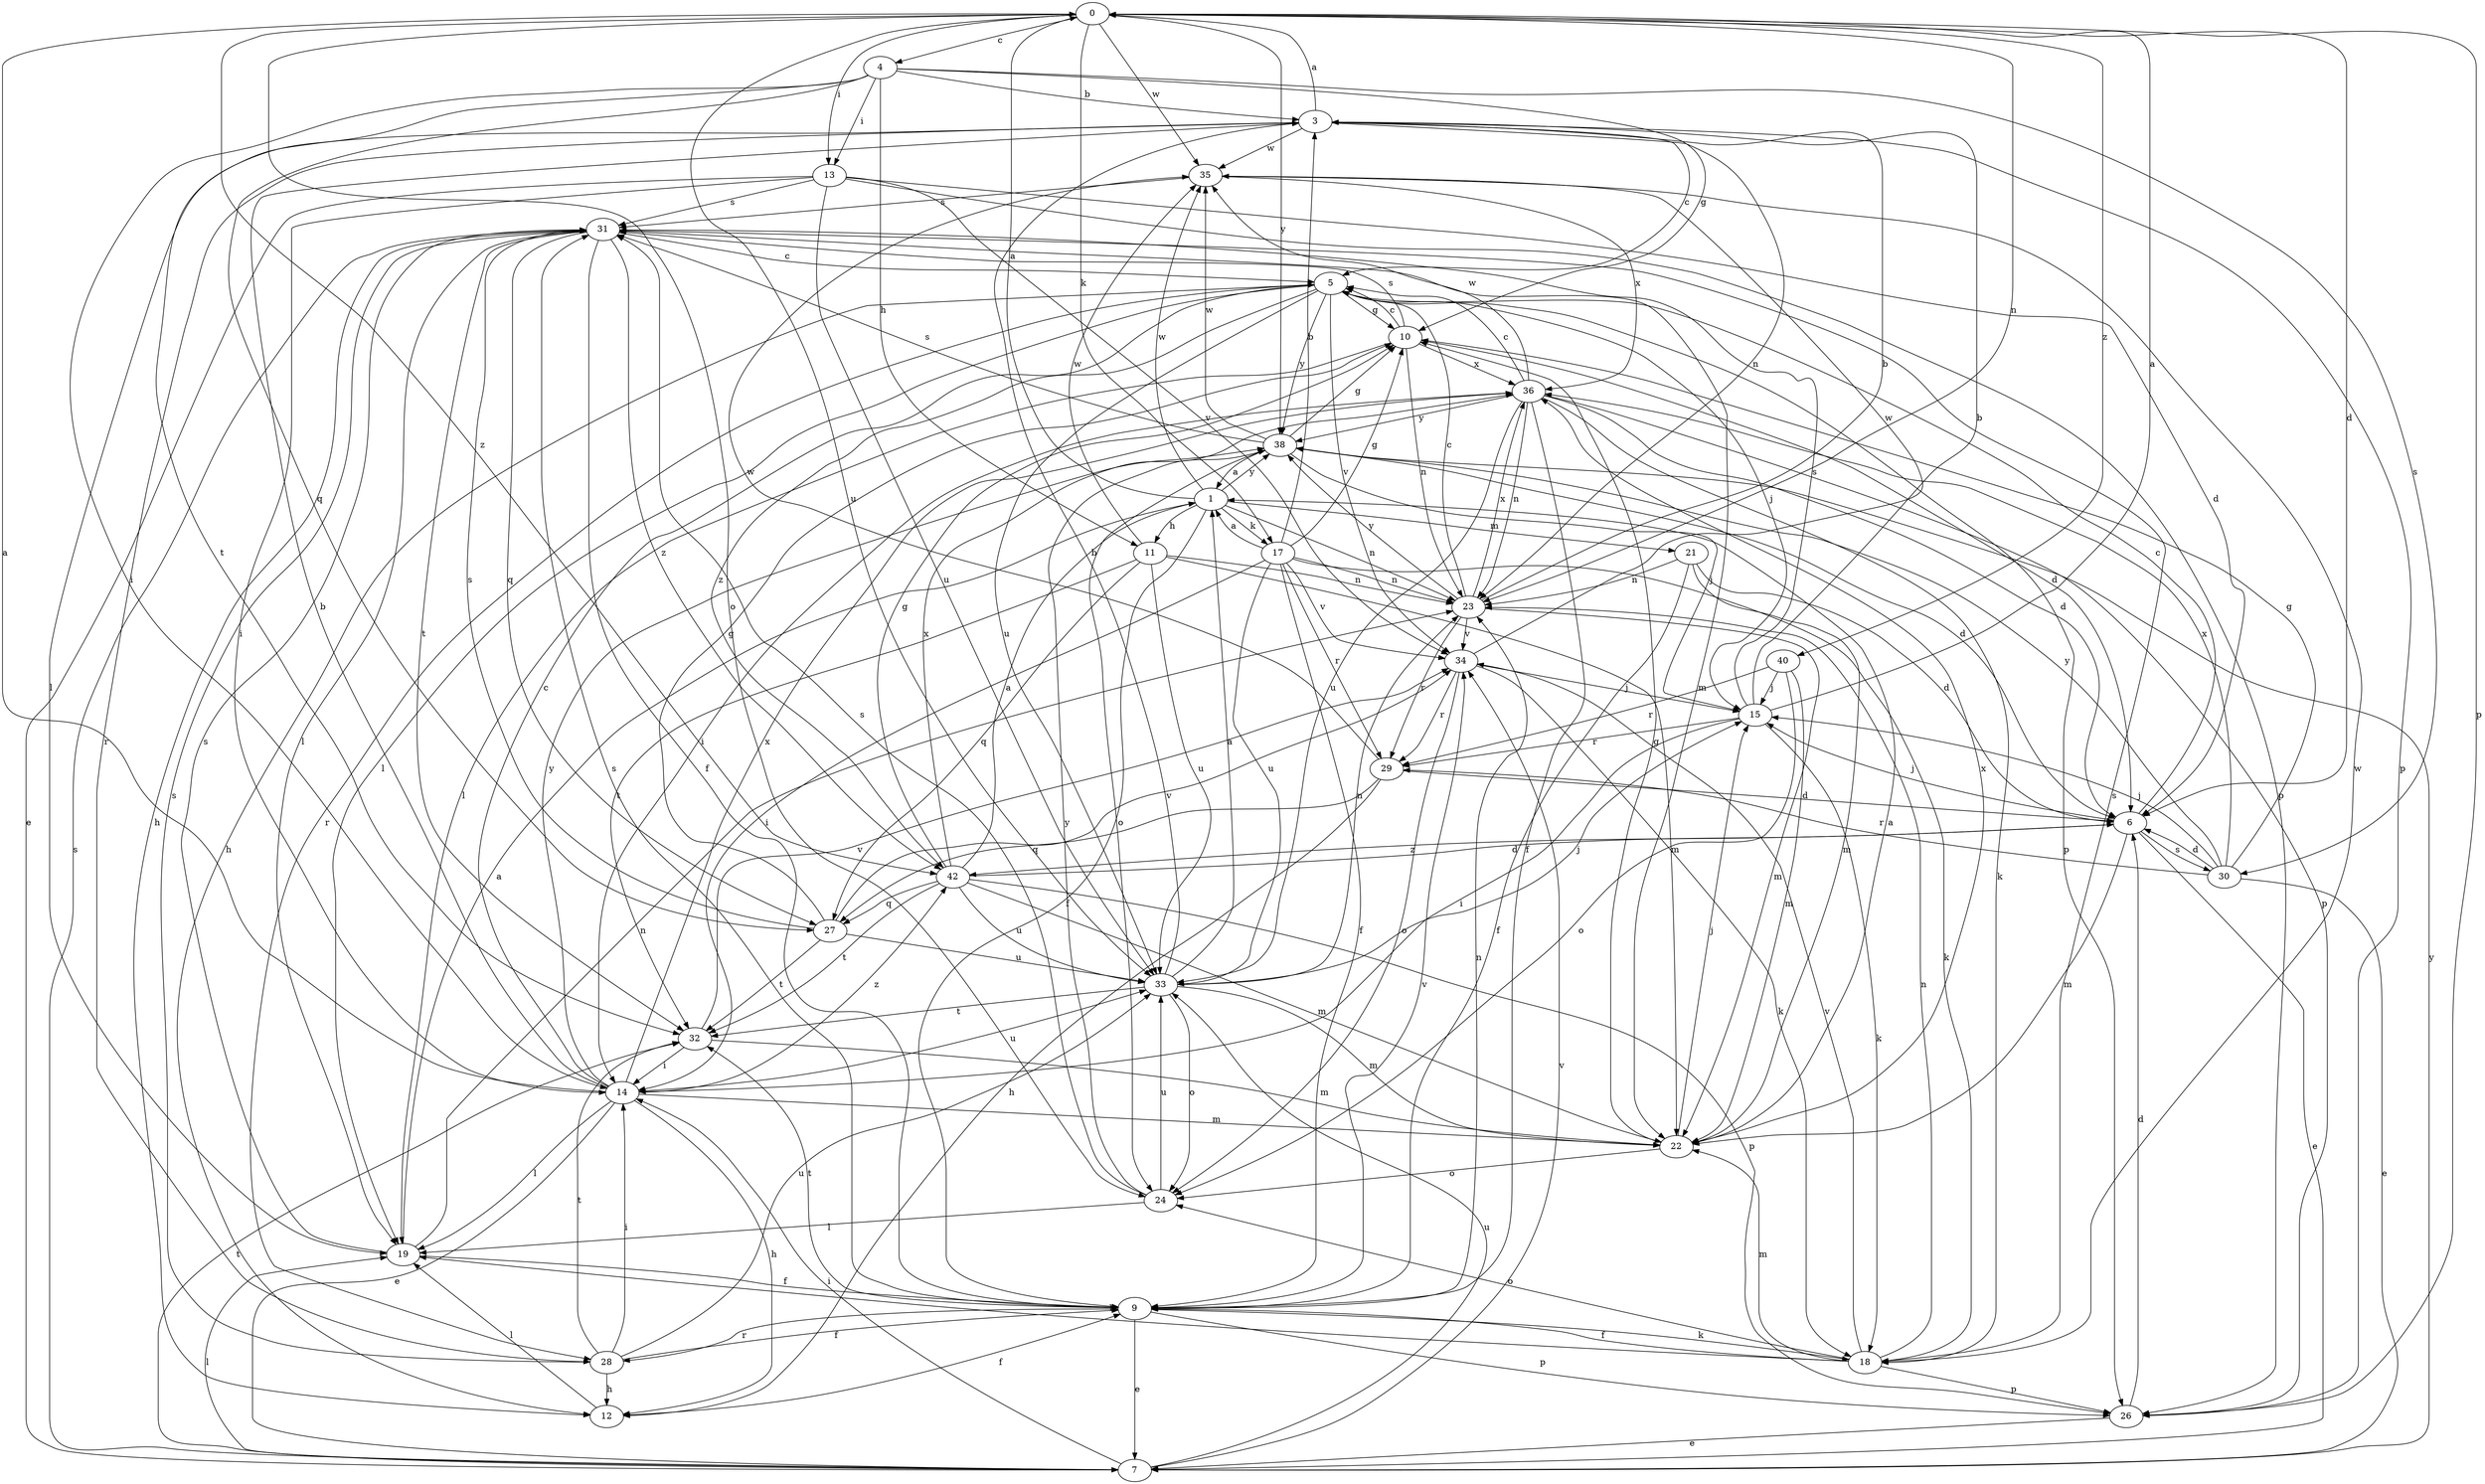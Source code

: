 strict digraph  {
0;
1;
3;
4;
5;
6;
7;
9;
10;
11;
12;
13;
14;
15;
17;
18;
19;
21;
22;
23;
24;
26;
27;
28;
29;
30;
31;
32;
33;
34;
35;
36;
38;
40;
42;
0 -> 4  [label=c];
0 -> 6  [label=d];
0 -> 13  [label=i];
0 -> 17  [label=k];
0 -> 23  [label=n];
0 -> 24  [label=o];
0 -> 26  [label=p];
0 -> 33  [label=u];
0 -> 35  [label=w];
0 -> 38  [label=y];
0 -> 40  [label=z];
0 -> 42  [label=z];
1 -> 0  [label=a];
1 -> 9  [label=f];
1 -> 11  [label=h];
1 -> 17  [label=k];
1 -> 21  [label=m];
1 -> 23  [label=n];
1 -> 35  [label=w];
1 -> 38  [label=y];
3 -> 0  [label=a];
3 -> 5  [label=c];
3 -> 19  [label=l];
3 -> 23  [label=n];
3 -> 26  [label=p];
3 -> 28  [label=r];
3 -> 35  [label=w];
4 -> 3  [label=b];
4 -> 10  [label=g];
4 -> 11  [label=h];
4 -> 13  [label=i];
4 -> 14  [label=i];
4 -> 27  [label=q];
4 -> 30  [label=s];
4 -> 32  [label=t];
5 -> 10  [label=g];
5 -> 12  [label=h];
5 -> 15  [label=j];
5 -> 19  [label=l];
5 -> 26  [label=p];
5 -> 28  [label=r];
5 -> 33  [label=u];
5 -> 34  [label=v];
5 -> 38  [label=y];
5 -> 42  [label=z];
6 -> 5  [label=c];
6 -> 7  [label=e];
6 -> 15  [label=j];
6 -> 22  [label=m];
6 -> 30  [label=s];
6 -> 42  [label=z];
7 -> 14  [label=i];
7 -> 19  [label=l];
7 -> 31  [label=s];
7 -> 32  [label=t];
7 -> 33  [label=u];
7 -> 34  [label=v];
7 -> 38  [label=y];
9 -> 7  [label=e];
9 -> 18  [label=k];
9 -> 23  [label=n];
9 -> 26  [label=p];
9 -> 28  [label=r];
9 -> 31  [label=s];
9 -> 32  [label=t];
9 -> 34  [label=v];
10 -> 5  [label=c];
10 -> 6  [label=d];
10 -> 19  [label=l];
10 -> 23  [label=n];
10 -> 31  [label=s];
10 -> 36  [label=x];
11 -> 22  [label=m];
11 -> 23  [label=n];
11 -> 27  [label=q];
11 -> 32  [label=t];
11 -> 33  [label=u];
11 -> 35  [label=w];
12 -> 9  [label=f];
12 -> 19  [label=l];
13 -> 6  [label=d];
13 -> 7  [label=e];
13 -> 14  [label=i];
13 -> 26  [label=p];
13 -> 31  [label=s];
13 -> 33  [label=u];
13 -> 34  [label=v];
14 -> 0  [label=a];
14 -> 3  [label=b];
14 -> 5  [label=c];
14 -> 7  [label=e];
14 -> 12  [label=h];
14 -> 19  [label=l];
14 -> 22  [label=m];
14 -> 33  [label=u];
14 -> 36  [label=x];
14 -> 38  [label=y];
14 -> 42  [label=z];
15 -> 0  [label=a];
15 -> 3  [label=b];
15 -> 14  [label=i];
15 -> 18  [label=k];
15 -> 29  [label=r];
15 -> 31  [label=s];
17 -> 1  [label=a];
17 -> 3  [label=b];
17 -> 9  [label=f];
17 -> 10  [label=g];
17 -> 14  [label=i];
17 -> 18  [label=k];
17 -> 23  [label=n];
17 -> 29  [label=r];
17 -> 33  [label=u];
17 -> 34  [label=v];
18 -> 9  [label=f];
18 -> 19  [label=l];
18 -> 22  [label=m];
18 -> 23  [label=n];
18 -> 24  [label=o];
18 -> 26  [label=p];
18 -> 31  [label=s];
18 -> 34  [label=v];
18 -> 35  [label=w];
19 -> 1  [label=a];
19 -> 9  [label=f];
19 -> 23  [label=n];
19 -> 31  [label=s];
21 -> 6  [label=d];
21 -> 9  [label=f];
21 -> 22  [label=m];
21 -> 23  [label=n];
22 -> 1  [label=a];
22 -> 10  [label=g];
22 -> 15  [label=j];
22 -> 24  [label=o];
22 -> 36  [label=x];
23 -> 3  [label=b];
23 -> 5  [label=c];
23 -> 22  [label=m];
23 -> 29  [label=r];
23 -> 34  [label=v];
23 -> 36  [label=x];
23 -> 38  [label=y];
24 -> 19  [label=l];
24 -> 31  [label=s];
24 -> 33  [label=u];
24 -> 38  [label=y];
26 -> 6  [label=d];
26 -> 7  [label=e];
27 -> 10  [label=g];
27 -> 31  [label=s];
27 -> 32  [label=t];
27 -> 33  [label=u];
27 -> 34  [label=v];
28 -> 9  [label=f];
28 -> 12  [label=h];
28 -> 14  [label=i];
28 -> 31  [label=s];
28 -> 32  [label=t];
28 -> 33  [label=u];
29 -> 6  [label=d];
29 -> 12  [label=h];
29 -> 27  [label=q];
29 -> 35  [label=w];
30 -> 6  [label=d];
30 -> 7  [label=e];
30 -> 10  [label=g];
30 -> 15  [label=j];
30 -> 29  [label=r];
30 -> 36  [label=x];
30 -> 38  [label=y];
31 -> 5  [label=c];
31 -> 9  [label=f];
31 -> 12  [label=h];
31 -> 19  [label=l];
31 -> 22  [label=m];
31 -> 27  [label=q];
31 -> 32  [label=t];
31 -> 42  [label=z];
32 -> 14  [label=i];
32 -> 22  [label=m];
32 -> 34  [label=v];
33 -> 1  [label=a];
33 -> 3  [label=b];
33 -> 15  [label=j];
33 -> 22  [label=m];
33 -> 23  [label=n];
33 -> 24  [label=o];
33 -> 32  [label=t];
34 -> 15  [label=j];
34 -> 18  [label=k];
34 -> 24  [label=o];
34 -> 29  [label=r];
34 -> 35  [label=w];
35 -> 31  [label=s];
35 -> 36  [label=x];
36 -> 5  [label=c];
36 -> 6  [label=d];
36 -> 9  [label=f];
36 -> 14  [label=i];
36 -> 18  [label=k];
36 -> 23  [label=n];
36 -> 26  [label=p];
36 -> 33  [label=u];
36 -> 35  [label=w];
36 -> 38  [label=y];
38 -> 1  [label=a];
38 -> 6  [label=d];
38 -> 10  [label=g];
38 -> 15  [label=j];
38 -> 24  [label=o];
38 -> 31  [label=s];
38 -> 35  [label=w];
40 -> 15  [label=j];
40 -> 22  [label=m];
40 -> 24  [label=o];
40 -> 29  [label=r];
42 -> 1  [label=a];
42 -> 6  [label=d];
42 -> 10  [label=g];
42 -> 22  [label=m];
42 -> 26  [label=p];
42 -> 27  [label=q];
42 -> 32  [label=t];
42 -> 33  [label=u];
42 -> 36  [label=x];
}
